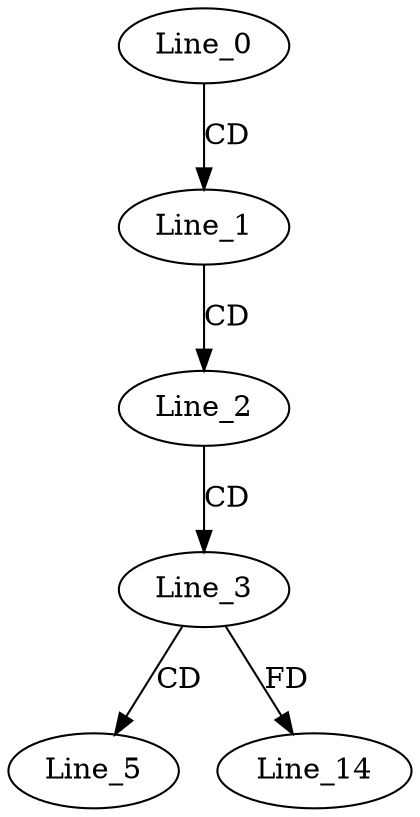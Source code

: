 digraph G {
  Line_0;
  Line_1;
  Line_2;
  Line_3;
  Line_3;
  Line_5;
  Line_14;
  Line_0 -> Line_1 [ label="CD" ];
  Line_1 -> Line_2 [ label="CD" ];
  Line_2 -> Line_3 [ label="CD" ];
  Line_3 -> Line_5 [ label="CD" ];
  Line_3 -> Line_14 [ label="FD" ];
}
